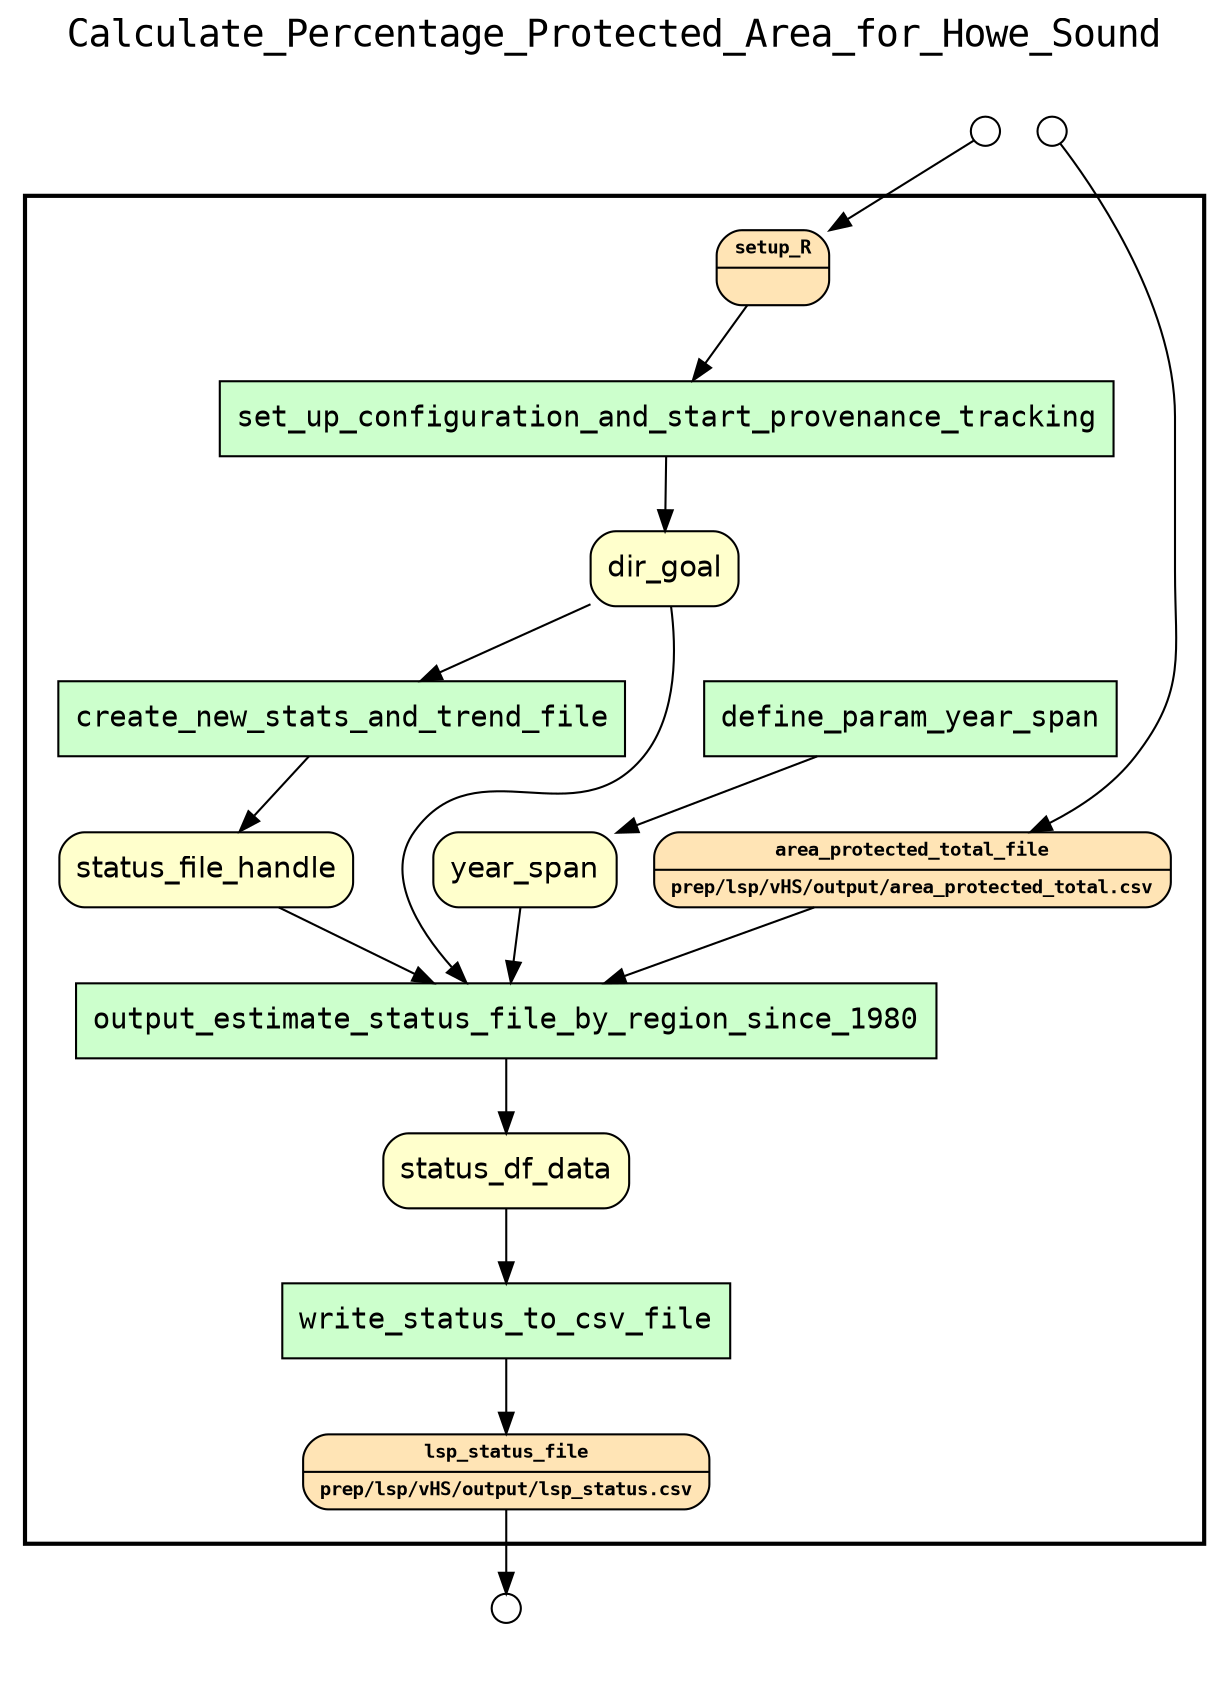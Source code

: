 
digraph yw_data_view {
rankdir=TB
fontname=Courier; fontsize=18; labelloc=t
label="Calculate_Percentage_Protected_Area_for_Howe_Sound"
subgraph cluster_workflow { label=""; color=black; penwidth=2
subgraph cluster_workflow_inner { label=""; color=white
node[shape=box style="filled" fillcolor="#CCFFCC" peripheries=1 fontname=Courier]
output_estimate_status_file_by_region_since_1980
define_param_year_span
create_new_stats_and_trend_file
set_up_configuration_and_start_provenance_tracking
write_status_to_csv_file
node[shape=box style="filled" fillcolor="#CCFFCC" peripheries=1 fontname=Courier]
node[shape=box style="rounded,filled" fillcolor="#FFFFCC" peripheries=1 fontname=Helvetica]
dir_goal
status_file_handle
year_span
status_df_data
node[shape=box style="rounded,filled" fillcolor="#FFE4B5" peripheries=1 fontname="Courier-Bold" fontsize=9]
setup_R[shape=record rankdir=LR label="{<f0> setup_R |<f1>}"]
area_protected_total_file[shape=record rankdir=LR label="{<f0> area_protected_total_file |<f1>prep/lsp/vHS/output/area_protected_total.csv\l}"]
node[shape=box style="rounded,filled" fillcolor="#FFE4B5" peripheries=1 fontname="Courier-Bold" fontsize=9]
lsp_status_file[shape=record rankdir=LR label="{<f0> lsp_status_file |<f1>prep/lsp/vHS/output/lsp_status.csv\l}"]
node[shape=box style="rounded,filled" fillcolor="#FFFFFF" peripheries=1 fontname=Helvetica]
}}
subgraph cluster_inflows { label=""; color=white; penwidth=2
subgraph cluster_inflows_inner { label=""; color=white
node[shape=circle fillcolor="#FFFFFF" peripheries=1 width=0.2]
setup_R_inflow [label=""]
area_protected_total_file_inflow [label=""]
}}
subgraph cluster_outflows { label=""; color=white; penwidth=2
subgraph cluster_outflows_inner { label=""; color=white
node[shape=circle fillcolor="#FFFFFF" peripheries=1 width=0.2]
lsp_status_file_outflow [label=""]
}}
status_df_data -> write_status_to_csv_file
area_protected_total_file -> output_estimate_status_file_by_region_since_1980
year_span -> output_estimate_status_file_by_region_since_1980
status_file_handle -> output_estimate_status_file_by_region_since_1980
dir_goal -> output_estimate_status_file_by_region_since_1980
dir_goal -> create_new_stats_and_trend_file
setup_R -> set_up_configuration_and_start_provenance_tracking
set_up_configuration_and_start_provenance_tracking -> dir_goal
create_new_stats_and_trend_file -> status_file_handle
define_param_year_span -> year_span
output_estimate_status_file_by_region_since_1980 -> status_df_data
write_status_to_csv_file -> lsp_status_file
setup_R_inflow -> setup_R
area_protected_total_file_inflow -> area_protected_total_file
lsp_status_file -> lsp_status_file_outflow
}


